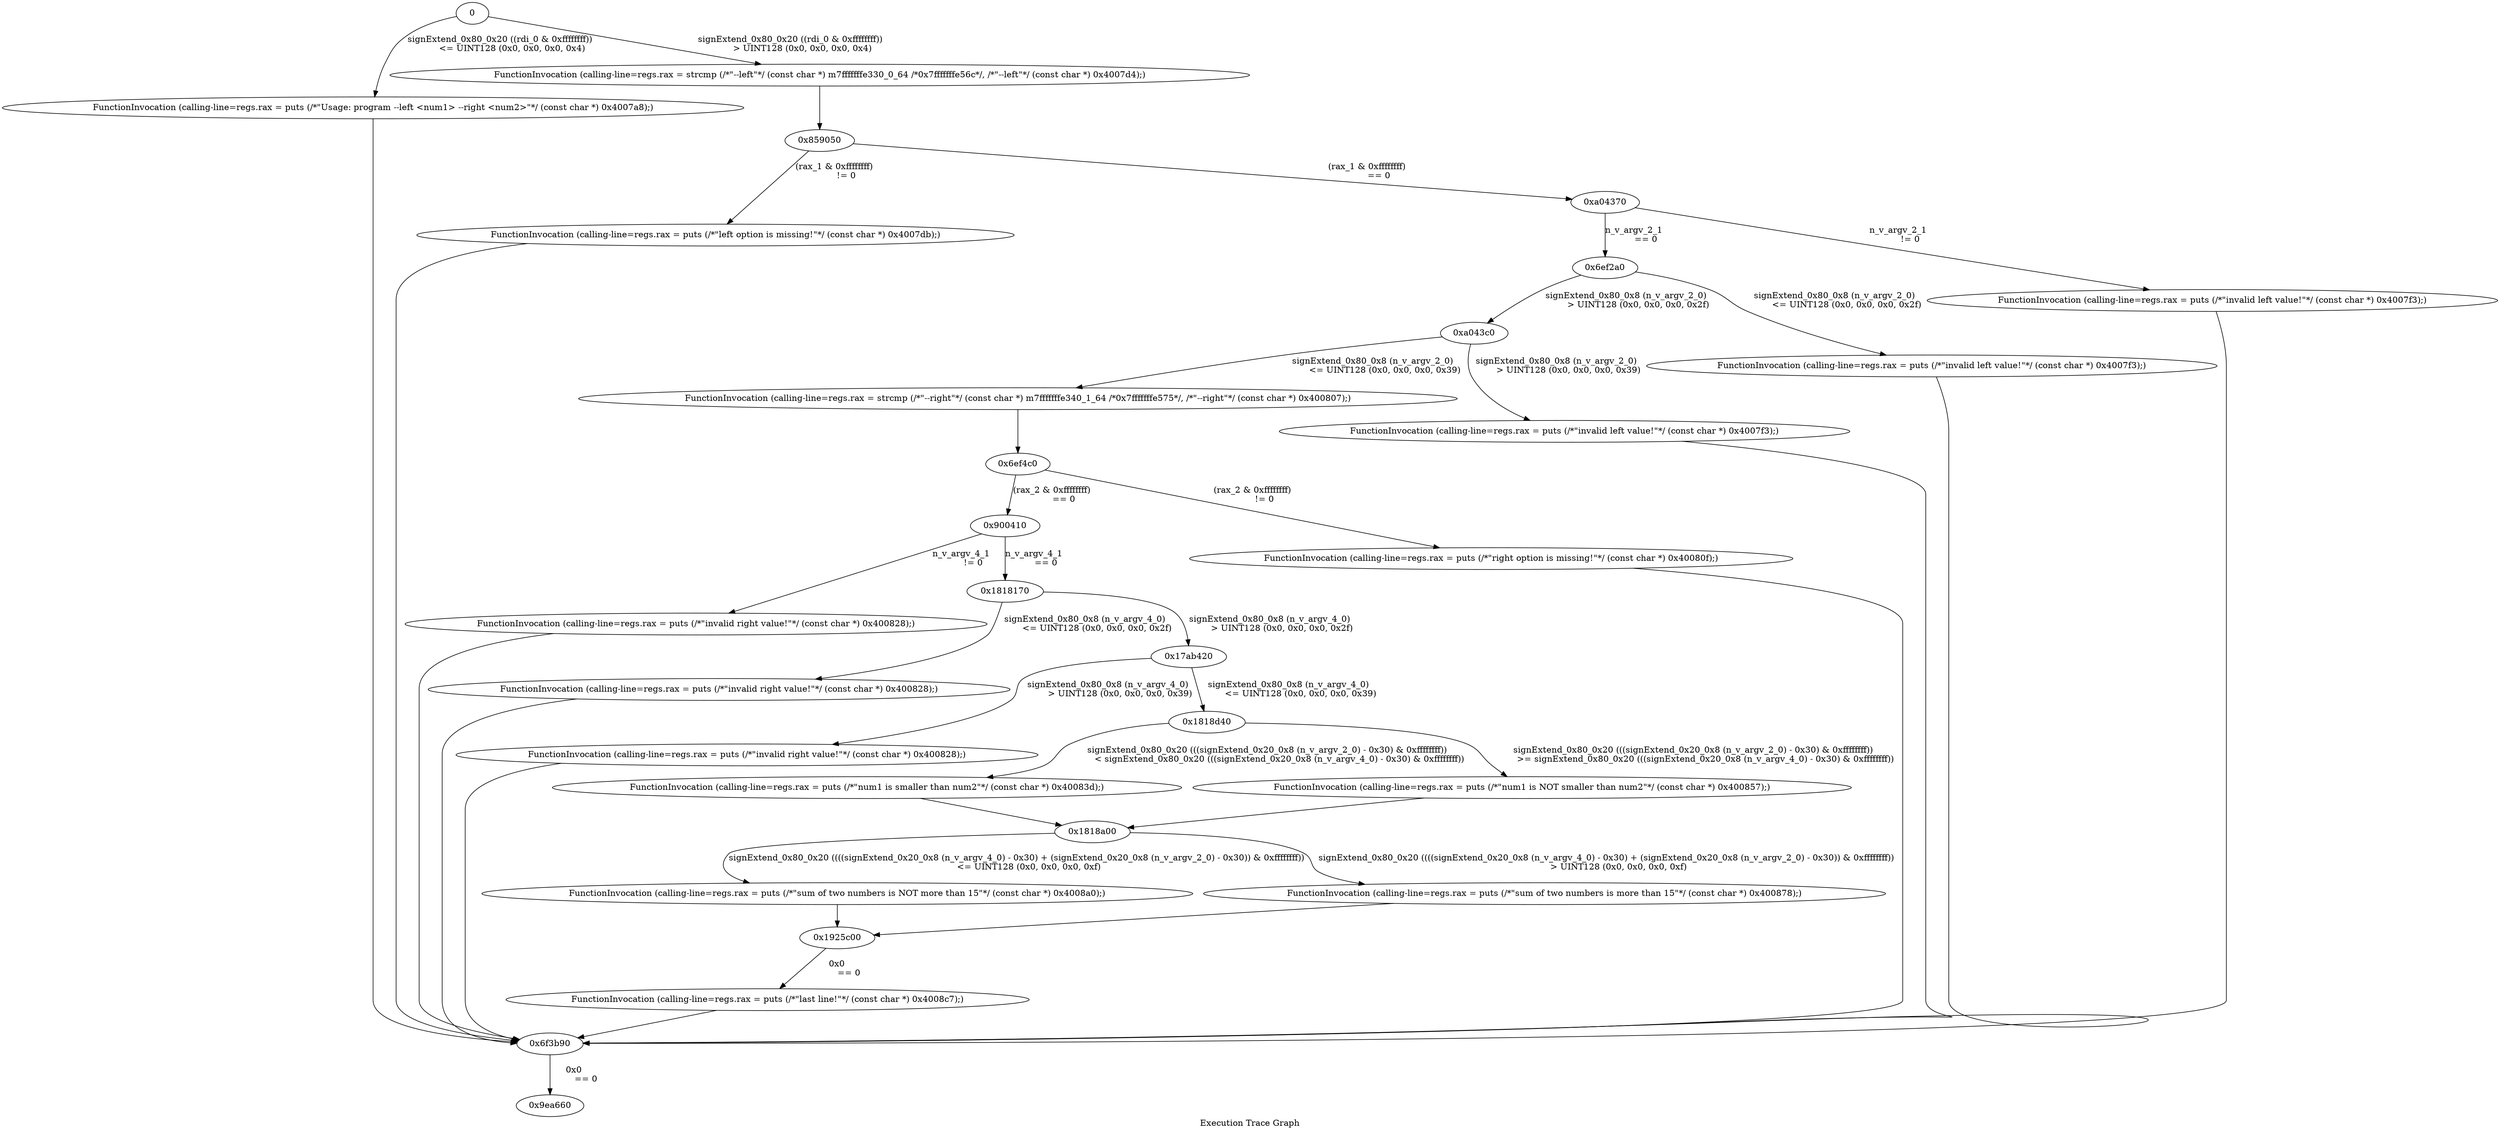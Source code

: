 digraph "Execution Trace Graph" {
	label="Execution Trace Graph";

	Node0 [label = "0"];
	Node0x6ef2a0 [label = "0x6ef2a0"];
	Node0x6ef4c0 [label = "0x6ef4c0"];
	Node0x6f3b90 [label = "0x6f3b90"];
	Node0x6f7210 [label = "FunctionInvocation (calling-line=regs.rax = puts (/*\"last line!\"*/ (const char *) 0x4008c7);)"];
	Node0x704290 [label = "FunctionInvocation (calling-line=regs.rax = puts (/*\"sum of two numbers is NOT more than 15\"*/ (const char *) 0x4008a0);)"];
	Node0x7adf40 [label = "FunctionInvocation (calling-line=regs.rax = puts (/*\"left option is missing!\"*/ (const char *) 0x4007db);)"];
	Node0x7e82f0 [label = "FunctionInvocation (calling-line=regs.rax = puts (/*\"invalid right value!\"*/ (const char *) 0x400828);)"];
	Node0x859050 [label = "0x859050"];
	Node0x862ba0 [label = "FunctionInvocation (calling-line=regs.rax = puts (/*\"num1 is smaller than num2\"*/ (const char *) 0x40083d);)"];
	Node0x900410 [label = "0x900410"];
	Node0x916fc0 [label = "FunctionInvocation (calling-line=regs.rax = puts (/*\"right option is missing!\"*/ (const char *) 0x40080f);)"];
	Node0x925980 [label = "FunctionInvocation (calling-line=regs.rax = puts (/*\"invalid right value!\"*/ (const char *) 0x400828);)"];
	Node0x9b06f0 [label = "FunctionInvocation (calling-line=regs.rax = strcmp (/*\"--right\"*/ (const char *) m7fffffffe340_1_64 /*0x7fffffffe575*/, /*\"--right\"*/ (const char *) 0x400807);)"];
	Node0x9ea660 [label = "0x9ea660"];
	Node0xa04370 [label = "0xa04370"];
	Node0xa043c0 [label = "0xa043c0"];
	Node0xffd620 [label = "FunctionInvocation (calling-line=regs.rax = puts (/*\"invalid left value!\"*/ (const char *) 0x4007f3);)"];
	Node0x100d5c0 [label = "FunctionInvocation (calling-line=regs.rax = puts (/*\"Usage: program --left <num1> --right <num2>\"*/ (const char *) 0x4007a8);)"];
	Node0x10166a0 [label = "FunctionInvocation (calling-line=regs.rax = strcmp (/*\"--left\"*/ (const char *) m7fffffffe330_0_64 /*0x7fffffffe56c*/, /*\"--left\"*/ (const char *) 0x4007d4);)"];
	Node0x13798a0 [label = "FunctionInvocation (calling-line=regs.rax = puts (/*\"invalid right value!\"*/ (const char *) 0x400828);)"];
	Node0x1675640 [label = "FunctionInvocation (calling-line=regs.rax = puts (/*\"invalid left value!\"*/ (const char *) 0x4007f3);)"];
	Node0x16e9280 [label = "FunctionInvocation (calling-line=regs.rax = puts (/*\"invalid left value!\"*/ (const char *) 0x4007f3);)"];
	Node0x17ab420 [label = "0x17ab420"];
	Node0x1818170 [label = "0x1818170"];
	Node0x1818a00 [label = "0x1818a00"];
	Node0x1818d40 [label = "0x1818d40"];
	Node0x1925c00 [label = "0x1925c00"];
	Node0x1999360 [label = "FunctionInvocation (calling-line=regs.rax = puts (/*\"num1 is NOT smaller than num2\"*/ (const char *) 0x400857);)"];
	Node0x1a3fa70 [label = "FunctionInvocation (calling-line=regs.rax = puts (/*\"sum of two numbers is more than 15\"*/ (const char *) 0x400878);)"];
	Node0 -> Node0x10166a0 [label = "signExtend_0x80_0x20 ((rdi_0 & 0xffffffff))
	 > UINT128 (0x0, 0x0, 0x0, 0x4)"];
	Node0x10166a0 -> Node0x859050 [label = ""];
	Node0 -> Node0x100d5c0 [label = "signExtend_0x80_0x20 ((rdi_0 & 0xffffffff))
	 <= UINT128 (0x0, 0x0, 0x0, 0x4)"];
	Node0x100d5c0 -> Node0x6f3b90 [label = ""];
	Node0x859050 -> Node0xa04370 [label = "(rax_1 & 0xffffffff)
	 == 0"];
	Node0x859050 -> Node0x7adf40 [label = "(rax_1 & 0xffffffff)
	 != 0"];
	Node0x7adf40 -> Node0x6f3b90 [label = ""];
	Node0x6f3b90 -> Node0x9ea660 [label = "0x0
	 == 0"];
	Node0xa04370 -> Node0x6ef2a0 [label = "n_v_argv_2_1
	 == 0"];
	Node0xa04370 -> Node0xffd620 [label = "n_v_argv_2_1
	 != 0"];
	Node0xffd620 -> Node0x6f3b90 [label = ""];
	Node0x6ef2a0 -> Node0xa043c0 [label = "signExtend_0x80_0x8 (n_v_argv_2_0)
	 > UINT128 (0x0, 0x0, 0x0, 0x2f)"];
	Node0x6ef2a0 -> Node0x16e9280 [label = "signExtend_0x80_0x8 (n_v_argv_2_0)
	 <= UINT128 (0x0, 0x0, 0x0, 0x2f)"];
	Node0x16e9280 -> Node0x6f3b90 [label = ""];
	Node0xa043c0 -> Node0x9b06f0 [label = "signExtend_0x80_0x8 (n_v_argv_2_0)
	 <= UINT128 (0x0, 0x0, 0x0, 0x39)"];
	Node0x9b06f0 -> Node0x6ef4c0 [label = ""];
	Node0xa043c0 -> Node0x1675640 [label = "signExtend_0x80_0x8 (n_v_argv_2_0)
	 > UINT128 (0x0, 0x0, 0x0, 0x39)"];
	Node0x1675640 -> Node0x6f3b90 [label = ""];
	Node0x6ef4c0 -> Node0x900410 [label = "(rax_2 & 0xffffffff)
	 == 0"];
	Node0x6ef4c0 -> Node0x916fc0 [label = "(rax_2 & 0xffffffff)
	 != 0"];
	Node0x916fc0 -> Node0x6f3b90 [label = ""];
	Node0x900410 -> Node0x1818170 [label = "n_v_argv_4_1
	 == 0"];
	Node0x900410 -> Node0x925980 [label = "n_v_argv_4_1
	 != 0"];
	Node0x925980 -> Node0x6f3b90 [label = ""];
	Node0x1818170 -> Node0x17ab420 [label = "signExtend_0x80_0x8 (n_v_argv_4_0)
	 > UINT128 (0x0, 0x0, 0x0, 0x2f)"];
	Node0x1818170 -> Node0x7e82f0 [label = "signExtend_0x80_0x8 (n_v_argv_4_0)
	 <= UINT128 (0x0, 0x0, 0x0, 0x2f)"];
	Node0x7e82f0 -> Node0x6f3b90 [label = ""];
	Node0x17ab420 -> Node0x1818d40 [label = "signExtend_0x80_0x8 (n_v_argv_4_0)
	 <= UINT128 (0x0, 0x0, 0x0, 0x39)"];
	Node0x17ab420 -> Node0x13798a0 [label = "signExtend_0x80_0x8 (n_v_argv_4_0)
	 > UINT128 (0x0, 0x0, 0x0, 0x39)"];
	Node0x13798a0 -> Node0x6f3b90 [label = ""];
	Node0x1818d40 -> Node0x862ba0 [label = "signExtend_0x80_0x20 (((signExtend_0x20_0x8 (n_v_argv_2_0) - 0x30) & 0xffffffff))
	 < signExtend_0x80_0x20 (((signExtend_0x20_0x8 (n_v_argv_4_0) - 0x30) & 0xffffffff))"];
	Node0x862ba0 -> Node0x1818a00 [label = ""];
	Node0x1818d40 -> Node0x1999360 [label = "signExtend_0x80_0x20 (((signExtend_0x20_0x8 (n_v_argv_2_0) - 0x30) & 0xffffffff))
	 >= signExtend_0x80_0x20 (((signExtend_0x20_0x8 (n_v_argv_4_0) - 0x30) & 0xffffffff))"];
	Node0x1999360 -> Node0x1818a00 [label = ""];
	Node0x1818a00 -> Node0x704290 [label = "signExtend_0x80_0x20 ((((signExtend_0x20_0x8 (n_v_argv_4_0) - 0x30) + (signExtend_0x20_0x8 (n_v_argv_2_0) - 0x30)) & 0xffffffff))
	 <= UINT128 (0x0, 0x0, 0x0, 0xf)"];
	Node0x704290 -> Node0x1925c00 [label = ""];
	Node0x1818a00 -> Node0x1a3fa70 [label = "signExtend_0x80_0x20 ((((signExtend_0x20_0x8 (n_v_argv_4_0) - 0x30) + (signExtend_0x20_0x8 (n_v_argv_2_0) - 0x30)) & 0xffffffff))
	 > UINT128 (0x0, 0x0, 0x0, 0xf)"];
	Node0x1a3fa70 -> Node0x1925c00 [label = ""];
	Node0x1925c00 -> Node0x6f7210 [label = "0x0
	 == 0"];
	Node0x6f7210 -> Node0x6f3b90 [label = ""];
}
